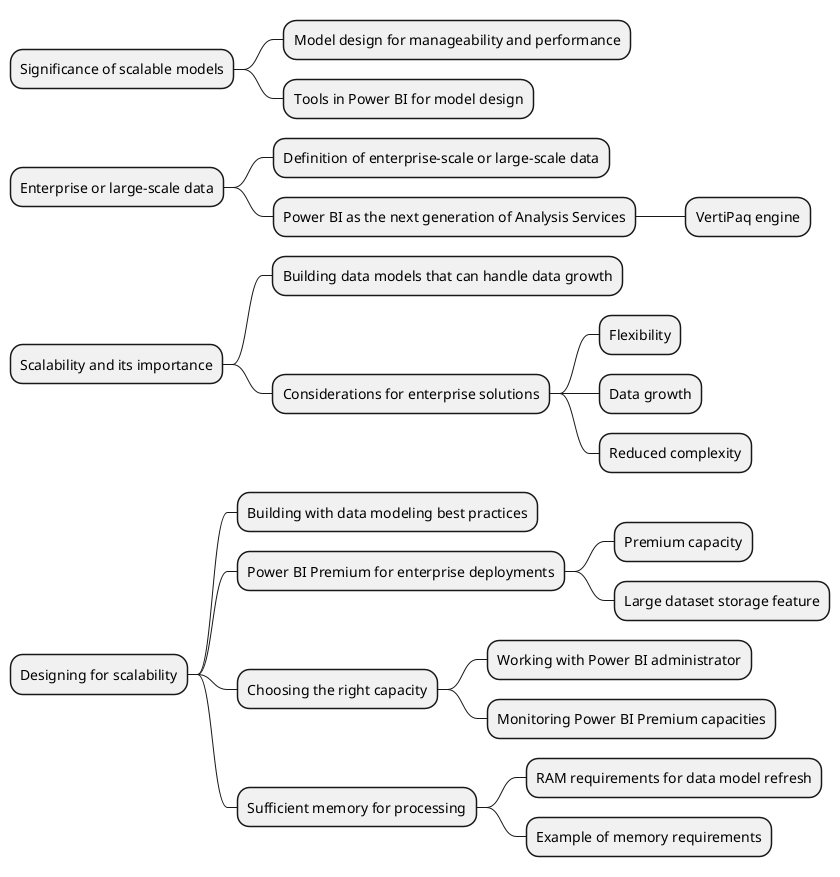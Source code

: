 @startmindmap
* Significance of scalable models
** Model design for manageability and performance
** Tools in Power BI for model design
* Enterprise or large-scale data
** Definition of enterprise-scale or large-scale data
** Power BI as the next generation of Analysis Services
*** VertiPaq engine
* Scalability and its importance
** Building data models that can handle data growth
** Considerations for enterprise solutions
*** Flexibility
*** Data growth
*** Reduced complexity
* Designing for scalability
** Building with data modeling best practices
** Power BI Premium for enterprise deployments
*** Premium capacity
*** Large dataset storage feature
** Choosing the right capacity
*** Working with Power BI administrator
*** Monitoring Power BI Premium capacities
** Sufficient memory for processing
*** RAM requirements for data model refresh
*** Example of memory requirements
@endmindmap